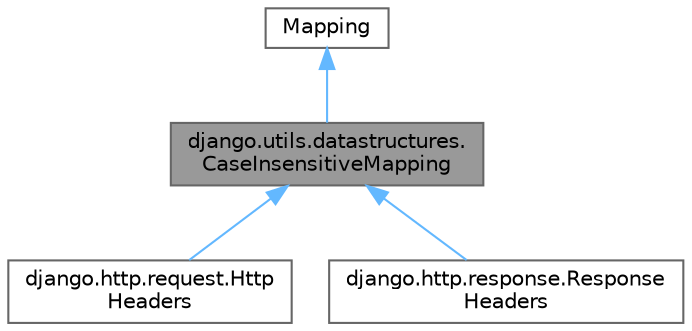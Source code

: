 digraph "django.utils.datastructures.CaseInsensitiveMapping"
{
 // LATEX_PDF_SIZE
  bgcolor="transparent";
  edge [fontname=Helvetica,fontsize=10,labelfontname=Helvetica,labelfontsize=10];
  node [fontname=Helvetica,fontsize=10,shape=box,height=0.2,width=0.4];
  Node1 [id="Node000001",label="django.utils.datastructures.\lCaseInsensitiveMapping",height=0.2,width=0.4,color="gray40", fillcolor="grey60", style="filled", fontcolor="black",tooltip=" "];
  Node2 -> Node1 [id="edge1_Node000001_Node000002",dir="back",color="steelblue1",style="solid",tooltip=" "];
  Node2 [id="Node000002",label="Mapping",height=0.2,width=0.4,color="gray40", fillcolor="white", style="filled",tooltip=" "];
  Node1 -> Node3 [id="edge2_Node000001_Node000003",dir="back",color="steelblue1",style="solid",tooltip=" "];
  Node3 [id="Node000003",label="django.http.request.Http\lHeaders",height=0.2,width=0.4,color="gray40", fillcolor="white", style="filled",URL="$classdjango_1_1http_1_1request_1_1_http_headers.html",tooltip=" "];
  Node1 -> Node4 [id="edge3_Node000001_Node000004",dir="back",color="steelblue1",style="solid",tooltip=" "];
  Node4 [id="Node000004",label="django.http.response.Response\lHeaders",height=0.2,width=0.4,color="gray40", fillcolor="white", style="filled",URL="$classdjango_1_1http_1_1response_1_1_response_headers.html",tooltip=" "];
}
